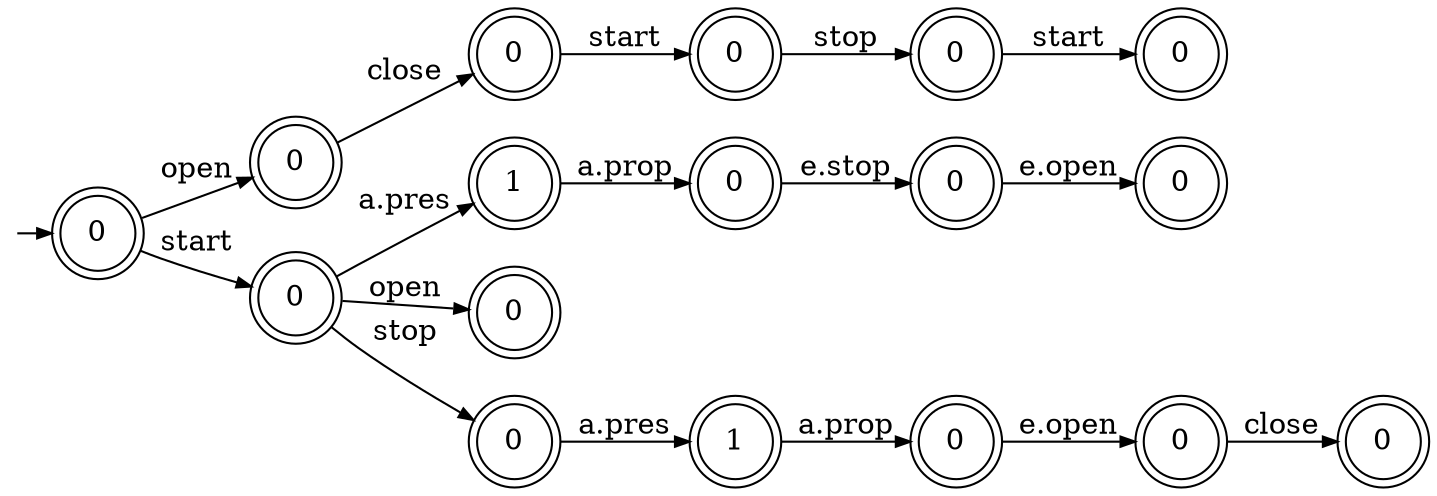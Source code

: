 digraph "0"{
  graph [pack=true rankdir=LR ranksep=0 margin=0];
  node [shape=doublecircle color=black width=0.5 height=0.5 fixedsize=true]
  edge [arrowsize=0.7]

  zz [label="" color="white" fillcolor="white" shape="circle" style="filled" 
      width=0.05 height=0.05 fixedsize=true ];
  zz -> 0 [label=""];

  "0" [label="0"]
  "1" [label="0"]
  "2" [label="0"]
  "3" [label="0"]
  "4" [label="1"]
  "5" [label="0"]
  "6" [label="0"]
  "7" [label="0"]
  "8" [label="0"]
  "9" [label="1"]
  "10" [label="0"]
  "11" [label="0"]
  "12" [label="0"]
  "13" [label="0"]
  "14" [label="0"]
  "15" [label="0"]
  "16" [label="0"]

  "0" -> "1" [ label="open"]
  "0" -> "2" [ label="start"]
  "1" -> "3" [ label="close"]
  "2" -> "4" [ label="a.pres"]
  "2" -> "5" [ label="open" ]
  "2" -> "6" [ label="stop"]
  "3" -> "7" [ label="start"]
  "4" -> "8" [ label="a.prop"]
  "6" -> "9" [ label="a.pres"]
  "7" -> "10" [ label="stop"]
  "8" -> "11" [ label="e.stop"]
  "9" -> "12" [ label="a.prop"]
  "10" -> "13" [ label="start"]
  "11" -> "14" [ label="e.open"]
  "12" -> "15" [ label="e.open"]
  "15" -> "16" [ label="close"]
}

